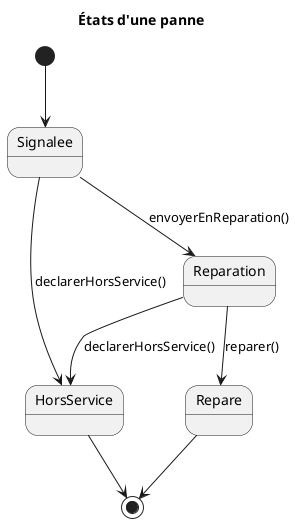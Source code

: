 @startuml
    title États d'une panne

    [*] --> Signalee
    Signalee --> HorsService: declarerHorsService()
    Signalee --> Reparation: envoyerEnReparation()
    Reparation --> Repare: reparer()
    Reparation --> HorsService: declarerHorsService()
    Repare --> [*]
    HorsService --> [*]
@enduml
